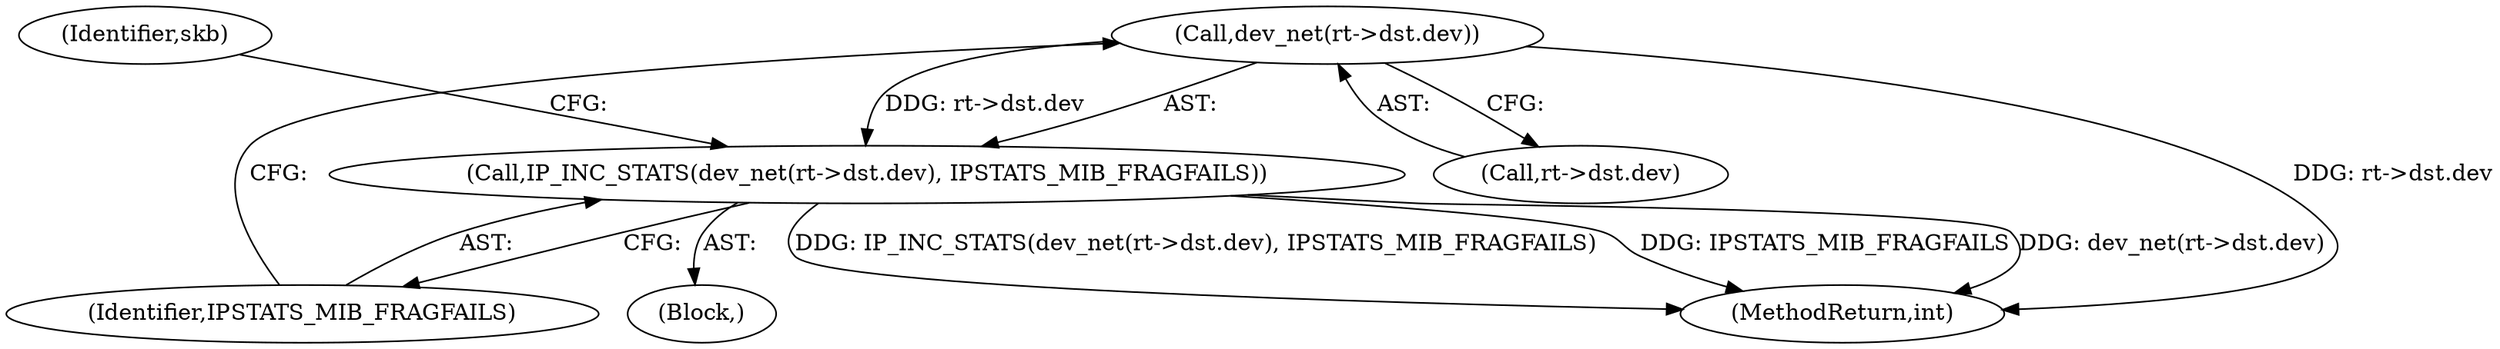 digraph "0_linux_df4d92549f23e1c037e83323aff58a21b3de7fe0@pointer" {
"1000205" [label="(Call,dev_net(rt->dst.dev))"];
"1000204" [label="(Call,IP_INC_STATS(dev_net(rt->dst.dev), IPSTATS_MIB_FRAGFAILS))"];
"1000306" [label="(MethodReturn,int)"];
"1000206" [label="(Call,rt->dst.dev)"];
"1000204" [label="(Call,IP_INC_STATS(dev_net(rt->dst.dev), IPSTATS_MIB_FRAGFAILS))"];
"1000205" [label="(Call,dev_net(rt->dst.dev))"];
"1000203" [label="(Block,)"];
"1000213" [label="(Identifier,skb)"];
"1000211" [label="(Identifier,IPSTATS_MIB_FRAGFAILS)"];
"1000205" -> "1000204"  [label="AST: "];
"1000205" -> "1000206"  [label="CFG: "];
"1000206" -> "1000205"  [label="AST: "];
"1000211" -> "1000205"  [label="CFG: "];
"1000205" -> "1000306"  [label="DDG: rt->dst.dev"];
"1000205" -> "1000204"  [label="DDG: rt->dst.dev"];
"1000204" -> "1000203"  [label="AST: "];
"1000204" -> "1000211"  [label="CFG: "];
"1000211" -> "1000204"  [label="AST: "];
"1000213" -> "1000204"  [label="CFG: "];
"1000204" -> "1000306"  [label="DDG: IPSTATS_MIB_FRAGFAILS"];
"1000204" -> "1000306"  [label="DDG: dev_net(rt->dst.dev)"];
"1000204" -> "1000306"  [label="DDG: IP_INC_STATS(dev_net(rt->dst.dev), IPSTATS_MIB_FRAGFAILS)"];
}
